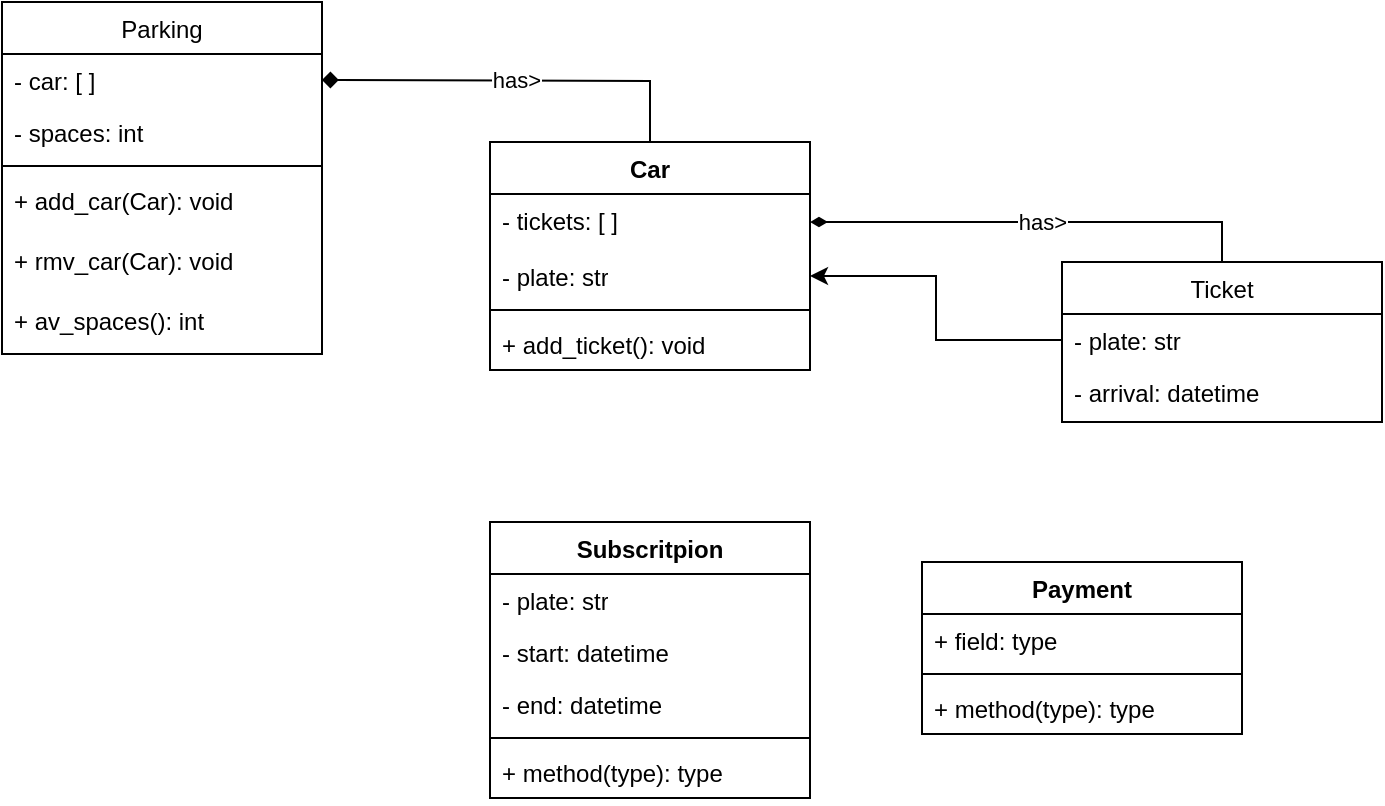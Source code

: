 <mxfile version="24.8.6">
  <diagram id="C5RBs43oDa-KdzZeNtuy" name="Page-1">
    <mxGraphModel dx="1050" dy="522" grid="1" gridSize="10" guides="1" tooltips="1" connect="1" arrows="1" fold="1" page="1" pageScale="1" pageWidth="827" pageHeight="1169" math="0" shadow="0">
      <root>
        <mxCell id="WIyWlLk6GJQsqaUBKTNV-0" />
        <mxCell id="WIyWlLk6GJQsqaUBKTNV-1" parent="WIyWlLk6GJQsqaUBKTNV-0" />
        <mxCell id="zkfFHV4jXpPFQw0GAbJ--0" value="Parking" style="swimlane;fontStyle=0;align=center;verticalAlign=top;childLayout=stackLayout;horizontal=1;startSize=26;horizontalStack=0;resizeParent=1;resizeLast=0;collapsible=1;marginBottom=0;rounded=0;shadow=0;strokeWidth=1;" parent="WIyWlLk6GJQsqaUBKTNV-1" vertex="1">
          <mxGeometry x="90" y="80" width="160" height="176" as="geometry">
            <mxRectangle x="230" y="140" width="160" height="26" as="alternateBounds" />
          </mxGeometry>
        </mxCell>
        <mxCell id="23XASB6e79NfMdi__7BA-9" value="- car: [ ]" style="text;align=left;verticalAlign=top;spacingLeft=4;spacingRight=4;overflow=hidden;rotatable=0;points=[[0,0.5],[1,0.5]];portConstraint=eastwest;" parent="zkfFHV4jXpPFQw0GAbJ--0" vertex="1">
          <mxGeometry y="26" width="160" height="26" as="geometry" />
        </mxCell>
        <mxCell id="QuLpqT2ll-RNqMUoVaFD-4" value="- spaces: int" style="text;align=left;verticalAlign=top;spacingLeft=4;spacingRight=4;overflow=hidden;rotatable=0;points=[[0,0.5],[1,0.5]];portConstraint=eastwest;" parent="zkfFHV4jXpPFQw0GAbJ--0" vertex="1">
          <mxGeometry y="52" width="160" height="26" as="geometry" />
        </mxCell>
        <mxCell id="zkfFHV4jXpPFQw0GAbJ--4" value="" style="line;html=1;strokeWidth=1;align=left;verticalAlign=middle;spacingTop=-1;spacingLeft=3;spacingRight=3;rotatable=0;labelPosition=right;points=[];portConstraint=eastwest;" parent="zkfFHV4jXpPFQw0GAbJ--0" vertex="1">
          <mxGeometry y="78" width="160" height="8" as="geometry" />
        </mxCell>
        <mxCell id="23XASB6e79NfMdi__7BA-12" value="+ add_car(Car): void" style="text;align=left;verticalAlign=top;spacingLeft=4;spacingRight=4;overflow=hidden;rotatable=0;points=[[0,0.5],[1,0.5]];portConstraint=eastwest;" parent="zkfFHV4jXpPFQw0GAbJ--0" vertex="1">
          <mxGeometry y="86" width="160" height="30" as="geometry" />
        </mxCell>
        <mxCell id="23XASB6e79NfMdi__7BA-13" value="+ rmv_car(Car): void" style="text;align=left;verticalAlign=top;spacingLeft=4;spacingRight=4;overflow=hidden;rotatable=0;points=[[0,0.5],[1,0.5]];portConstraint=eastwest;" parent="zkfFHV4jXpPFQw0GAbJ--0" vertex="1">
          <mxGeometry y="116" width="160" height="30" as="geometry" />
        </mxCell>
        <mxCell id="BpYX6oJA004bFic-aD8Y-2" value="+ av_spaces(): int" style="text;align=left;verticalAlign=top;spacingLeft=4;spacingRight=4;overflow=hidden;rotatable=0;points=[[0,0.5],[1,0.5]];portConstraint=eastwest;" parent="zkfFHV4jXpPFQw0GAbJ--0" vertex="1">
          <mxGeometry y="146" width="160" height="30" as="geometry" />
        </mxCell>
        <mxCell id="BpYX6oJA004bFic-aD8Y-11" value="Ticket" style="swimlane;fontStyle=0;align=center;verticalAlign=top;childLayout=stackLayout;horizontal=1;startSize=26;horizontalStack=0;resizeParent=1;resizeLast=0;collapsible=1;marginBottom=0;rounded=0;shadow=0;strokeWidth=1;" parent="WIyWlLk6GJQsqaUBKTNV-1" vertex="1">
          <mxGeometry x="620" y="210" width="160" height="80" as="geometry">
            <mxRectangle x="230" y="140" width="160" height="26" as="alternateBounds" />
          </mxGeometry>
        </mxCell>
        <mxCell id="BpYX6oJA004bFic-aD8Y-13" value="- plate: str" style="text;align=left;verticalAlign=top;spacingLeft=4;spacingRight=4;overflow=hidden;rotatable=0;points=[[0,0.5],[1,0.5]];portConstraint=eastwest;" parent="BpYX6oJA004bFic-aD8Y-11" vertex="1">
          <mxGeometry y="26" width="160" height="26" as="geometry" />
        </mxCell>
        <mxCell id="BpYX6oJA004bFic-aD8Y-17" value="- arrival: datetime" style="text;align=left;verticalAlign=top;spacingLeft=4;spacingRight=4;overflow=hidden;rotatable=0;points=[[0,0.5],[1,0.5]];portConstraint=eastwest;" parent="BpYX6oJA004bFic-aD8Y-11" vertex="1">
          <mxGeometry y="52" width="160" height="26" as="geometry" />
        </mxCell>
        <mxCell id="BpYX6oJA004bFic-aD8Y-18" value="has&amp;gt;" style="edgeStyle=orthogonalEdgeStyle;rounded=0;orthogonalLoop=1;jettySize=auto;html=1;exitX=1;exitY=0.5;exitDx=0;exitDy=0;startArrow=diamond;startFill=1;endArrow=none;endFill=0;entryX=0.5;entryY=0;entryDx=0;entryDy=0;" parent="WIyWlLk6GJQsqaUBKTNV-1" target="23XASB6e79NfMdi__7BA-0" edge="1">
          <mxGeometry relative="1" as="geometry">
            <mxPoint x="250" y="119" as="sourcePoint" />
            <mxPoint x="370" y="119" as="targetPoint" />
          </mxGeometry>
        </mxCell>
        <mxCell id="23XASB6e79NfMdi__7BA-0" value="Car" style="swimlane;fontStyle=1;align=center;verticalAlign=top;childLayout=stackLayout;horizontal=1;startSize=26;horizontalStack=0;resizeParent=1;resizeParentMax=0;resizeLast=0;collapsible=1;marginBottom=0;whiteSpace=wrap;html=1;" parent="WIyWlLk6GJQsqaUBKTNV-1" vertex="1">
          <mxGeometry x="334" y="150" width="160" height="114" as="geometry">
            <mxRectangle x="370" y="310" width="60" height="30" as="alternateBounds" />
          </mxGeometry>
        </mxCell>
        <mxCell id="QuLpqT2ll-RNqMUoVaFD-1" value="- tickets: [ ]" style="text;strokeColor=none;fillColor=none;align=left;verticalAlign=top;spacingLeft=4;spacingRight=4;overflow=hidden;rotatable=0;points=[[0,0.5],[1,0.5]];portConstraint=eastwest;whiteSpace=wrap;html=1;" parent="23XASB6e79NfMdi__7BA-0" vertex="1">
          <mxGeometry y="26" width="160" height="28" as="geometry" />
        </mxCell>
        <mxCell id="23XASB6e79NfMdi__7BA-1" value="- plate: str" style="text;strokeColor=none;fillColor=none;align=left;verticalAlign=top;spacingLeft=4;spacingRight=4;overflow=hidden;rotatable=0;points=[[0,0.5],[1,0.5]];portConstraint=eastwest;whiteSpace=wrap;html=1;" parent="23XASB6e79NfMdi__7BA-0" vertex="1">
          <mxGeometry y="54" width="160" height="26" as="geometry" />
        </mxCell>
        <mxCell id="23XASB6e79NfMdi__7BA-2" value="" style="line;strokeWidth=1;fillColor=none;align=left;verticalAlign=middle;spacingTop=-1;spacingLeft=3;spacingRight=3;rotatable=0;labelPosition=right;points=[];portConstraint=eastwest;strokeColor=inherit;" parent="23XASB6e79NfMdi__7BA-0" vertex="1">
          <mxGeometry y="80" width="160" height="8" as="geometry" />
        </mxCell>
        <mxCell id="23XASB6e79NfMdi__7BA-3" value="+ add_ticket(): void" style="text;strokeColor=none;fillColor=none;align=left;verticalAlign=top;spacingLeft=4;spacingRight=4;overflow=hidden;rotatable=0;points=[[0,0.5],[1,0.5]];portConstraint=eastwest;whiteSpace=wrap;html=1;" parent="23XASB6e79NfMdi__7BA-0" vertex="1">
          <mxGeometry y="88" width="160" height="26" as="geometry" />
        </mxCell>
        <mxCell id="23XASB6e79NfMdi__7BA-6" style="edgeStyle=orthogonalEdgeStyle;rounded=0;orthogonalLoop=1;jettySize=auto;html=1;exitX=0;exitY=0.5;exitDx=0;exitDy=0;entryX=1;entryY=0.5;entryDx=0;entryDy=0;" parent="WIyWlLk6GJQsqaUBKTNV-1" source="BpYX6oJA004bFic-aD8Y-13" target="23XASB6e79NfMdi__7BA-1" edge="1">
          <mxGeometry relative="1" as="geometry" />
        </mxCell>
        <mxCell id="QuLpqT2ll-RNqMUoVaFD-2" style="edgeStyle=orthogonalEdgeStyle;rounded=0;orthogonalLoop=1;jettySize=auto;html=1;exitX=1;exitY=0.5;exitDx=0;exitDy=0;entryX=0.5;entryY=0;entryDx=0;entryDy=0;startArrow=diamondThin;startFill=1;endArrow=none;endFill=0;" parent="WIyWlLk6GJQsqaUBKTNV-1" source="QuLpqT2ll-RNqMUoVaFD-1" target="BpYX6oJA004bFic-aD8Y-11" edge="1">
          <mxGeometry relative="1" as="geometry" />
        </mxCell>
        <mxCell id="QuLpqT2ll-RNqMUoVaFD-3" value="has&amp;gt;" style="edgeLabel;html=1;align=center;verticalAlign=middle;resizable=0;points=[];" parent="QuLpqT2ll-RNqMUoVaFD-2" vertex="1" connectable="0">
          <mxGeometry x="0.379" y="2" relative="1" as="geometry">
            <mxPoint x="-40" y="2" as="offset" />
          </mxGeometry>
        </mxCell>
        <mxCell id="Z8KNgxtm6_7zxS4cLHkQ-0" value="Subscritpion" style="swimlane;fontStyle=1;align=center;verticalAlign=top;childLayout=stackLayout;horizontal=1;startSize=26;horizontalStack=0;resizeParent=1;resizeParentMax=0;resizeLast=0;collapsible=1;marginBottom=0;whiteSpace=wrap;html=1;" vertex="1" parent="WIyWlLk6GJQsqaUBKTNV-1">
          <mxGeometry x="334" y="340" width="160" height="138" as="geometry" />
        </mxCell>
        <mxCell id="Z8KNgxtm6_7zxS4cLHkQ-1" value="- plate: str" style="text;strokeColor=none;fillColor=none;align=left;verticalAlign=top;spacingLeft=4;spacingRight=4;overflow=hidden;rotatable=0;points=[[0,0.5],[1,0.5]];portConstraint=eastwest;whiteSpace=wrap;html=1;" vertex="1" parent="Z8KNgxtm6_7zxS4cLHkQ-0">
          <mxGeometry y="26" width="160" height="26" as="geometry" />
        </mxCell>
        <mxCell id="Z8KNgxtm6_7zxS4cLHkQ-4" value="- start: datetime" style="text;strokeColor=none;fillColor=none;align=left;verticalAlign=top;spacingLeft=4;spacingRight=4;overflow=hidden;rotatable=0;points=[[0,0.5],[1,0.5]];portConstraint=eastwest;whiteSpace=wrap;html=1;" vertex="1" parent="Z8KNgxtm6_7zxS4cLHkQ-0">
          <mxGeometry y="52" width="160" height="26" as="geometry" />
        </mxCell>
        <mxCell id="Z8KNgxtm6_7zxS4cLHkQ-5" value="- end: datetime" style="text;strokeColor=none;fillColor=none;align=left;verticalAlign=top;spacingLeft=4;spacingRight=4;overflow=hidden;rotatable=0;points=[[0,0.5],[1,0.5]];portConstraint=eastwest;whiteSpace=wrap;html=1;" vertex="1" parent="Z8KNgxtm6_7zxS4cLHkQ-0">
          <mxGeometry y="78" width="160" height="26" as="geometry" />
        </mxCell>
        <mxCell id="Z8KNgxtm6_7zxS4cLHkQ-10" style="line;strokeWidth=1;fillColor=none;align=left;verticalAlign=middle;spacingTop=-1;spacingLeft=3;spacingRight=3;rotatable=0;labelPosition=right;points=[];portConstraint=eastwest;strokeColor=inherit;" vertex="1" parent="Z8KNgxtm6_7zxS4cLHkQ-0">
          <mxGeometry y="104" width="160" height="8" as="geometry" />
        </mxCell>
        <mxCell id="Z8KNgxtm6_7zxS4cLHkQ-12" value="+ method(type): type" style="text;strokeColor=none;fillColor=none;align=left;verticalAlign=top;spacingLeft=4;spacingRight=4;overflow=hidden;rotatable=0;points=[[0,0.5],[1,0.5]];portConstraint=eastwest;whiteSpace=wrap;html=1;" vertex="1" parent="Z8KNgxtm6_7zxS4cLHkQ-0">
          <mxGeometry y="112" width="160" height="26" as="geometry" />
        </mxCell>
        <mxCell id="Z8KNgxtm6_7zxS4cLHkQ-6" value="Payment" style="swimlane;fontStyle=1;align=center;verticalAlign=top;childLayout=stackLayout;horizontal=1;startSize=26;horizontalStack=0;resizeParent=1;resizeParentMax=0;resizeLast=0;collapsible=1;marginBottom=0;whiteSpace=wrap;html=1;" vertex="1" parent="WIyWlLk6GJQsqaUBKTNV-1">
          <mxGeometry x="550" y="360" width="160" height="86" as="geometry" />
        </mxCell>
        <mxCell id="Z8KNgxtm6_7zxS4cLHkQ-7" value="+ field: type" style="text;strokeColor=none;fillColor=none;align=left;verticalAlign=top;spacingLeft=4;spacingRight=4;overflow=hidden;rotatable=0;points=[[0,0.5],[1,0.5]];portConstraint=eastwest;whiteSpace=wrap;html=1;" vertex="1" parent="Z8KNgxtm6_7zxS4cLHkQ-6">
          <mxGeometry y="26" width="160" height="26" as="geometry" />
        </mxCell>
        <mxCell id="Z8KNgxtm6_7zxS4cLHkQ-8" value="" style="line;strokeWidth=1;fillColor=none;align=left;verticalAlign=middle;spacingTop=-1;spacingLeft=3;spacingRight=3;rotatable=0;labelPosition=right;points=[];portConstraint=eastwest;strokeColor=inherit;" vertex="1" parent="Z8KNgxtm6_7zxS4cLHkQ-6">
          <mxGeometry y="52" width="160" height="8" as="geometry" />
        </mxCell>
        <mxCell id="Z8KNgxtm6_7zxS4cLHkQ-9" value="+ method(type): type" style="text;strokeColor=none;fillColor=none;align=left;verticalAlign=top;spacingLeft=4;spacingRight=4;overflow=hidden;rotatable=0;points=[[0,0.5],[1,0.5]];portConstraint=eastwest;whiteSpace=wrap;html=1;" vertex="1" parent="Z8KNgxtm6_7zxS4cLHkQ-6">
          <mxGeometry y="60" width="160" height="26" as="geometry" />
        </mxCell>
      </root>
    </mxGraphModel>
  </diagram>
</mxfile>
